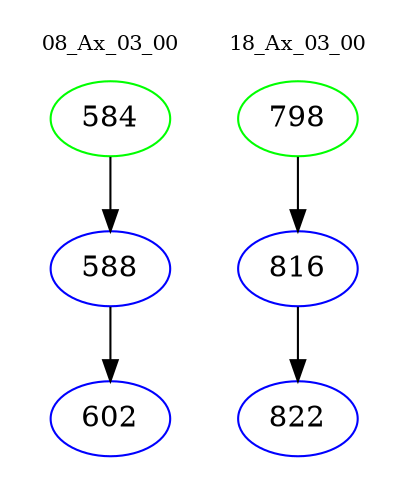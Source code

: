 digraph{
subgraph cluster_0 {
color = white
label = "08_Ax_03_00";
fontsize=10;
T0_584 [label="584", color="green"]
T0_584 -> T0_588 [color="black"]
T0_588 [label="588", color="blue"]
T0_588 -> T0_602 [color="black"]
T0_602 [label="602", color="blue"]
}
subgraph cluster_1 {
color = white
label = "18_Ax_03_00";
fontsize=10;
T1_798 [label="798", color="green"]
T1_798 -> T1_816 [color="black"]
T1_816 [label="816", color="blue"]
T1_816 -> T1_822 [color="black"]
T1_822 [label="822", color="blue"]
}
}
